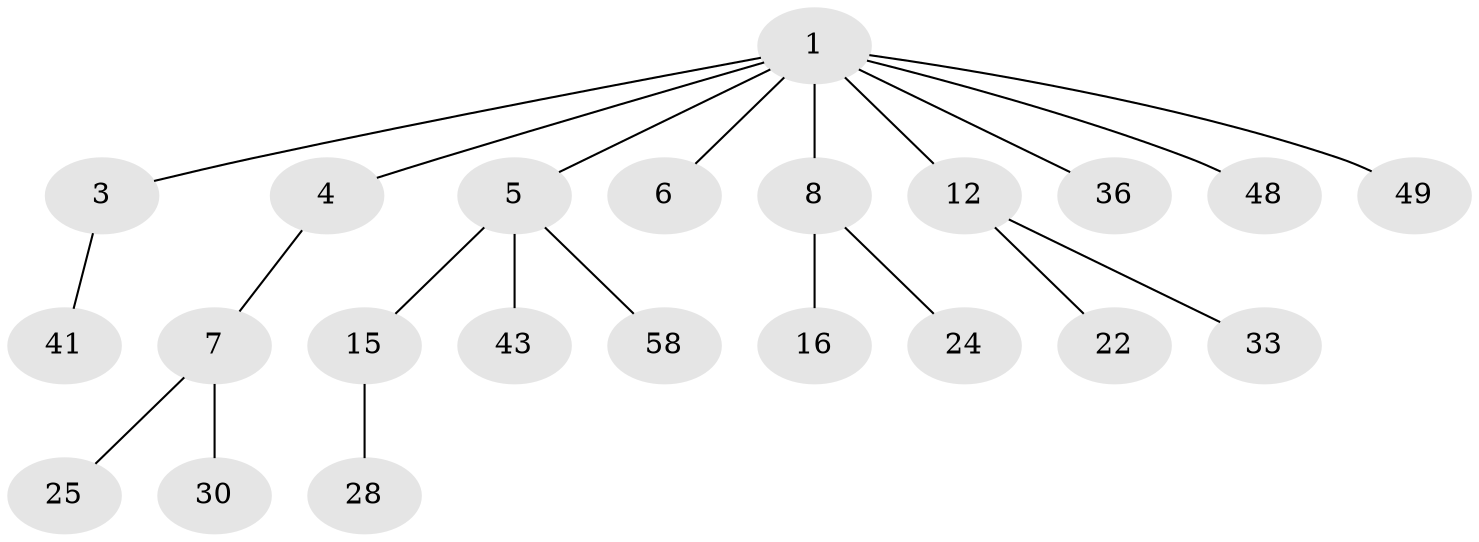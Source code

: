 // original degree distribution, {5: 0.02631578947368421, 8: 0.013157894736842105, 3: 0.14473684210526316, 6: 0.02631578947368421, 4: 0.05263157894736842, 2: 0.19736842105263158, 1: 0.5394736842105263}
// Generated by graph-tools (version 1.1) at 2025/19/03/04/25 18:19:13]
// undirected, 22 vertices, 21 edges
graph export_dot {
graph [start="1"]
  node [color=gray90,style=filled];
  1 [super="+2+61+68+17"];
  3 [super="+47+37+60+11"];
  4 [super="+14"];
  5 [super="+40+13+9+10+27"];
  6 [super="+51+44+21"];
  7 [super="+18"];
  8 [super="+20"];
  12;
  15;
  16 [super="+23"];
  22 [super="+31+35"];
  24;
  25 [super="+56"];
  28 [super="+62+76+32"];
  30;
  33;
  36;
  41 [super="+52"];
  43 [super="+63"];
  48;
  49;
  58;
  1 -- 5;
  1 -- 3;
  1 -- 4;
  1 -- 36;
  1 -- 6;
  1 -- 8;
  1 -- 12;
  1 -- 49;
  1 -- 48;
  3 -- 41;
  4 -- 7;
  5 -- 58;
  5 -- 15;
  5 -- 43;
  7 -- 30;
  7 -- 25;
  8 -- 16;
  8 -- 24;
  12 -- 22;
  12 -- 33;
  15 -- 28;
}
